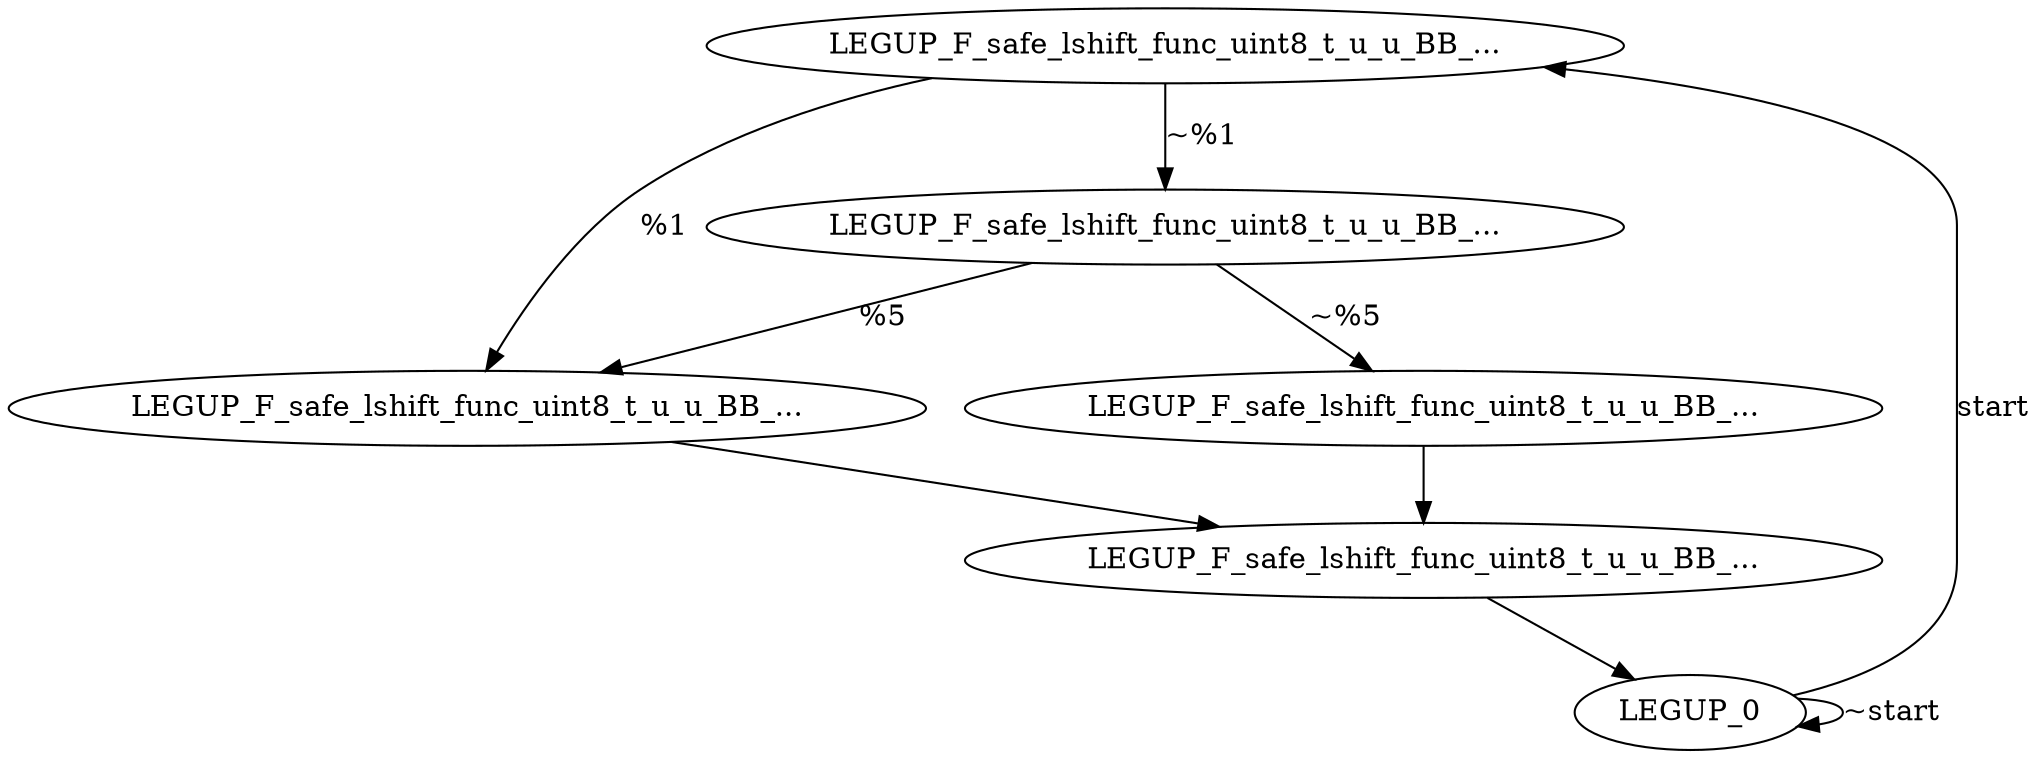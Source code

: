 digraph {
Node0x2b61d20[label="LEGUP_F_safe_lshift_func_uint8_t_u_u_BB_..."];
Node0x2b61750[label="LEGUP_0"];
Node0x2b61750 -> Node0x2b61d20[label="start"];
Node0x2b61750 -> Node0x2b61750[label="~start"];
Node0x2b726e0[label="LEGUP_F_safe_lshift_func_uint8_t_u_u_BB_..."];
Node0x2b61d20 -> Node0x2b726e0[label="%1"];
Node0x2b5de50[label="LEGUP_F_safe_lshift_func_uint8_t_u_u_BB_..."];
Node0x2b61d20 -> Node0x2b5de50[label="~%1"];
Node0x2b5de50 -> Node0x2b726e0[label="%5"];
Node0x2b72830[label="LEGUP_F_safe_lshift_func_uint8_t_u_u_BB_..."];
Node0x2b5de50 -> Node0x2b72830[label="~%5"];
Node0x2b62290[label="LEGUP_F_safe_lshift_func_uint8_t_u_u_BB_..."];
Node0x2b726e0 -> Node0x2b62290;
Node0x2b72830 -> Node0x2b62290;
Node0x2b62290 -> Node0x2b61750;
}
